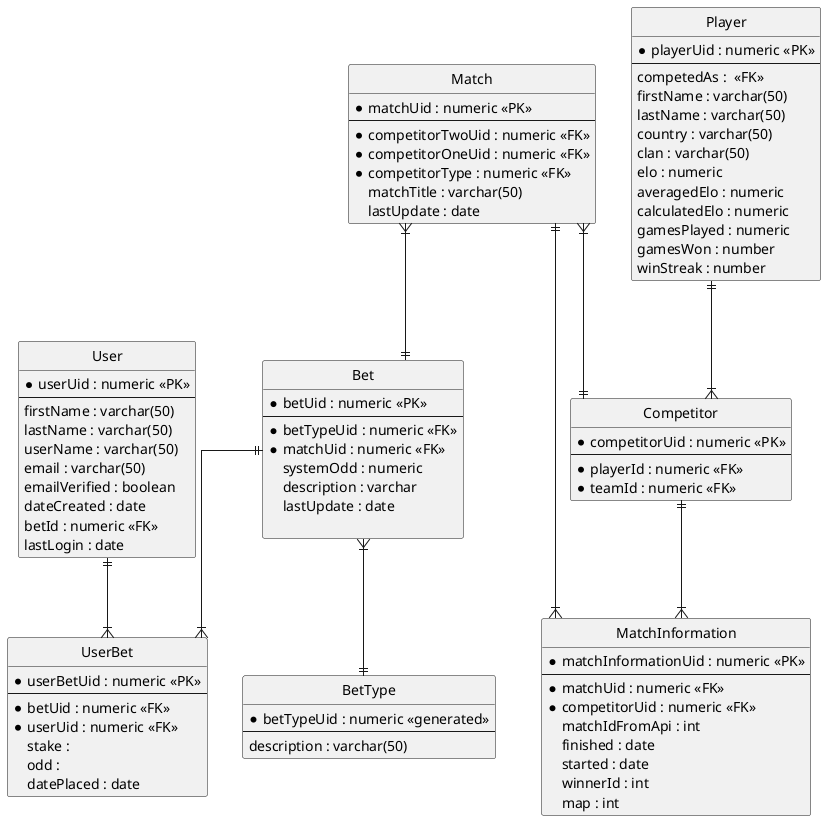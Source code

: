 @startuml dbSchema

' hide the spot
hide circle

' avoid problems with angled crows feet
skinparam linetype ortho

entity "BetType" as betType {
  *betTypeUid : numeric <<generated>>
  --
  description : varchar(50)
}

entity "Bet" as bet {
  *betUid : numeric <<PK>>
  --
  *betTypeUid : numeric <<FK>>
  *matchUid : numeric <<FK>>
  systemOdd : numeric
  description : varchar
  lastUpdate : date
  
}

entity "Match" as match {
  *matchUid : numeric <<PK>>
  --
  *competitorTwoUid : numeric <<FK>>
  *competitorOneUid : numeric <<FK>>
  *competitorType : numeric <<FK>>
  matchTitle : varchar(50)
  lastUpdate : date
}

entity "Competitor" as competitor {
  *competitorUid : numeric <<PK>>
  --
  *playerId : numeric <<FK>>
  *teamId : numeric <<FK>>
}

entity "MatchInformation" as matchInformation {
  *matchInformationUid : numeric <<PK>>
  --
  *matchUid : numeric <<FK>>
  *competitorUid : numeric <<FK>>
  matchIdFromApi : int
  finished : date
  started : date
  winnerId : int
  map : int 
}

entity "UserBet" as userBet {
  * userBetUid : numeric <<PK>>
  --
  *betUid : numeric <<FK>>
  *userUid : numeric <<FK>>
  stake : 
  odd : 
  datePlaced : date
}

entity "User" as user {
  *userUid : numeric <<PK>>
  --
  firstName : varchar(50)
  lastName : varchar(50)
  userName : varchar(50)
  email : varchar(50) 
  emailVerified : boolean 
  dateCreated : date
  betId : numeric <<FK>>
  lastLogin : date
}

entity "Player" as player {
  *playerUid : numeric <<PK>>
  --
  competedAs :  <<FK>>
  firstName : varchar(50)
  lastName : varchar(50)
  country : varchar(50)
  clan : varchar(50)
  elo : numeric
  averagedElo : numeric
  calculatedElo : numeric
  gamesPlayed : numeric
  gamesWon : number
  winStreak : number
}

' Crow's foot notation reference:
' Zero or One	|o--
' Exactly One	||--
' Zero or Many	}o--
' One or Many	}|--
' 
' Examples:
' @OneToOne: A ||--|| B
' @OneToMany: A ||--|{ B
' @ManyToOne: A }|--|| B
' @ManyToMany: A }|--|{ B

bet }|--|| betType
bet ||--|{ userBet
competitor ||--|{ matchInformation
match }|--|| bet
match }|--|| competitor
match ||--|{ matchInformation
player ||--|{ competitor  
user ||--|{ userBet

@enduml